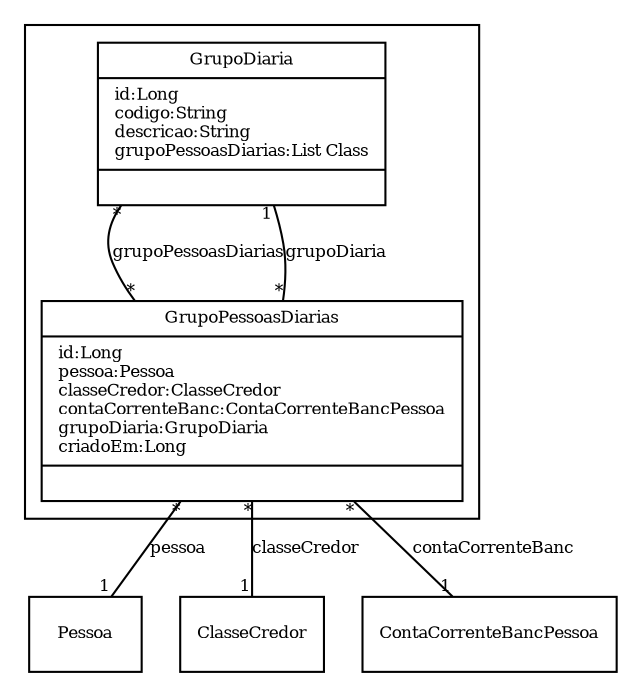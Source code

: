 digraph G{
fontname = "Times-Roman"
fontsize = 8

node [
        fontname = "Times-Roman"
        fontsize = 8
        shape = "record"
]

edge [
        fontname = "Times-Roman"
        fontsize = 8
]

subgraph clusterGRUPO_PESSOA
{
GrupoDiaria [label = "{GrupoDiaria|id:Long\lcodigo:String\ldescricao:String\lgrupoPessoasDiarias:List Class\l|\l}"]
GrupoPessoasDiarias [label = "{GrupoPessoasDiarias|id:Long\lpessoa:Pessoa\lclasseCredor:ClasseCredor\lcontaCorrenteBanc:ContaCorrenteBancPessoa\lgrupoDiaria:GrupoDiaria\lcriadoEm:Long\l|\l}"]
}
edge [arrowhead = "none" headlabel = "*" taillabel = "*"] GrupoDiaria -> GrupoPessoasDiarias [label = "grupoPessoasDiarias"]
edge [arrowhead = "none" headlabel = "1" taillabel = "*"] GrupoPessoasDiarias -> Pessoa [label = "pessoa"]
edge [arrowhead = "none" headlabel = "1" taillabel = "*"] GrupoPessoasDiarias -> ClasseCredor [label = "classeCredor"]
edge [arrowhead = "none" headlabel = "1" taillabel = "*"] GrupoPessoasDiarias -> ContaCorrenteBancPessoa [label = "contaCorrenteBanc"]
edge [arrowhead = "none" headlabel = "1" taillabel = "*"] GrupoPessoasDiarias -> GrupoDiaria [label = "grupoDiaria"]
}
